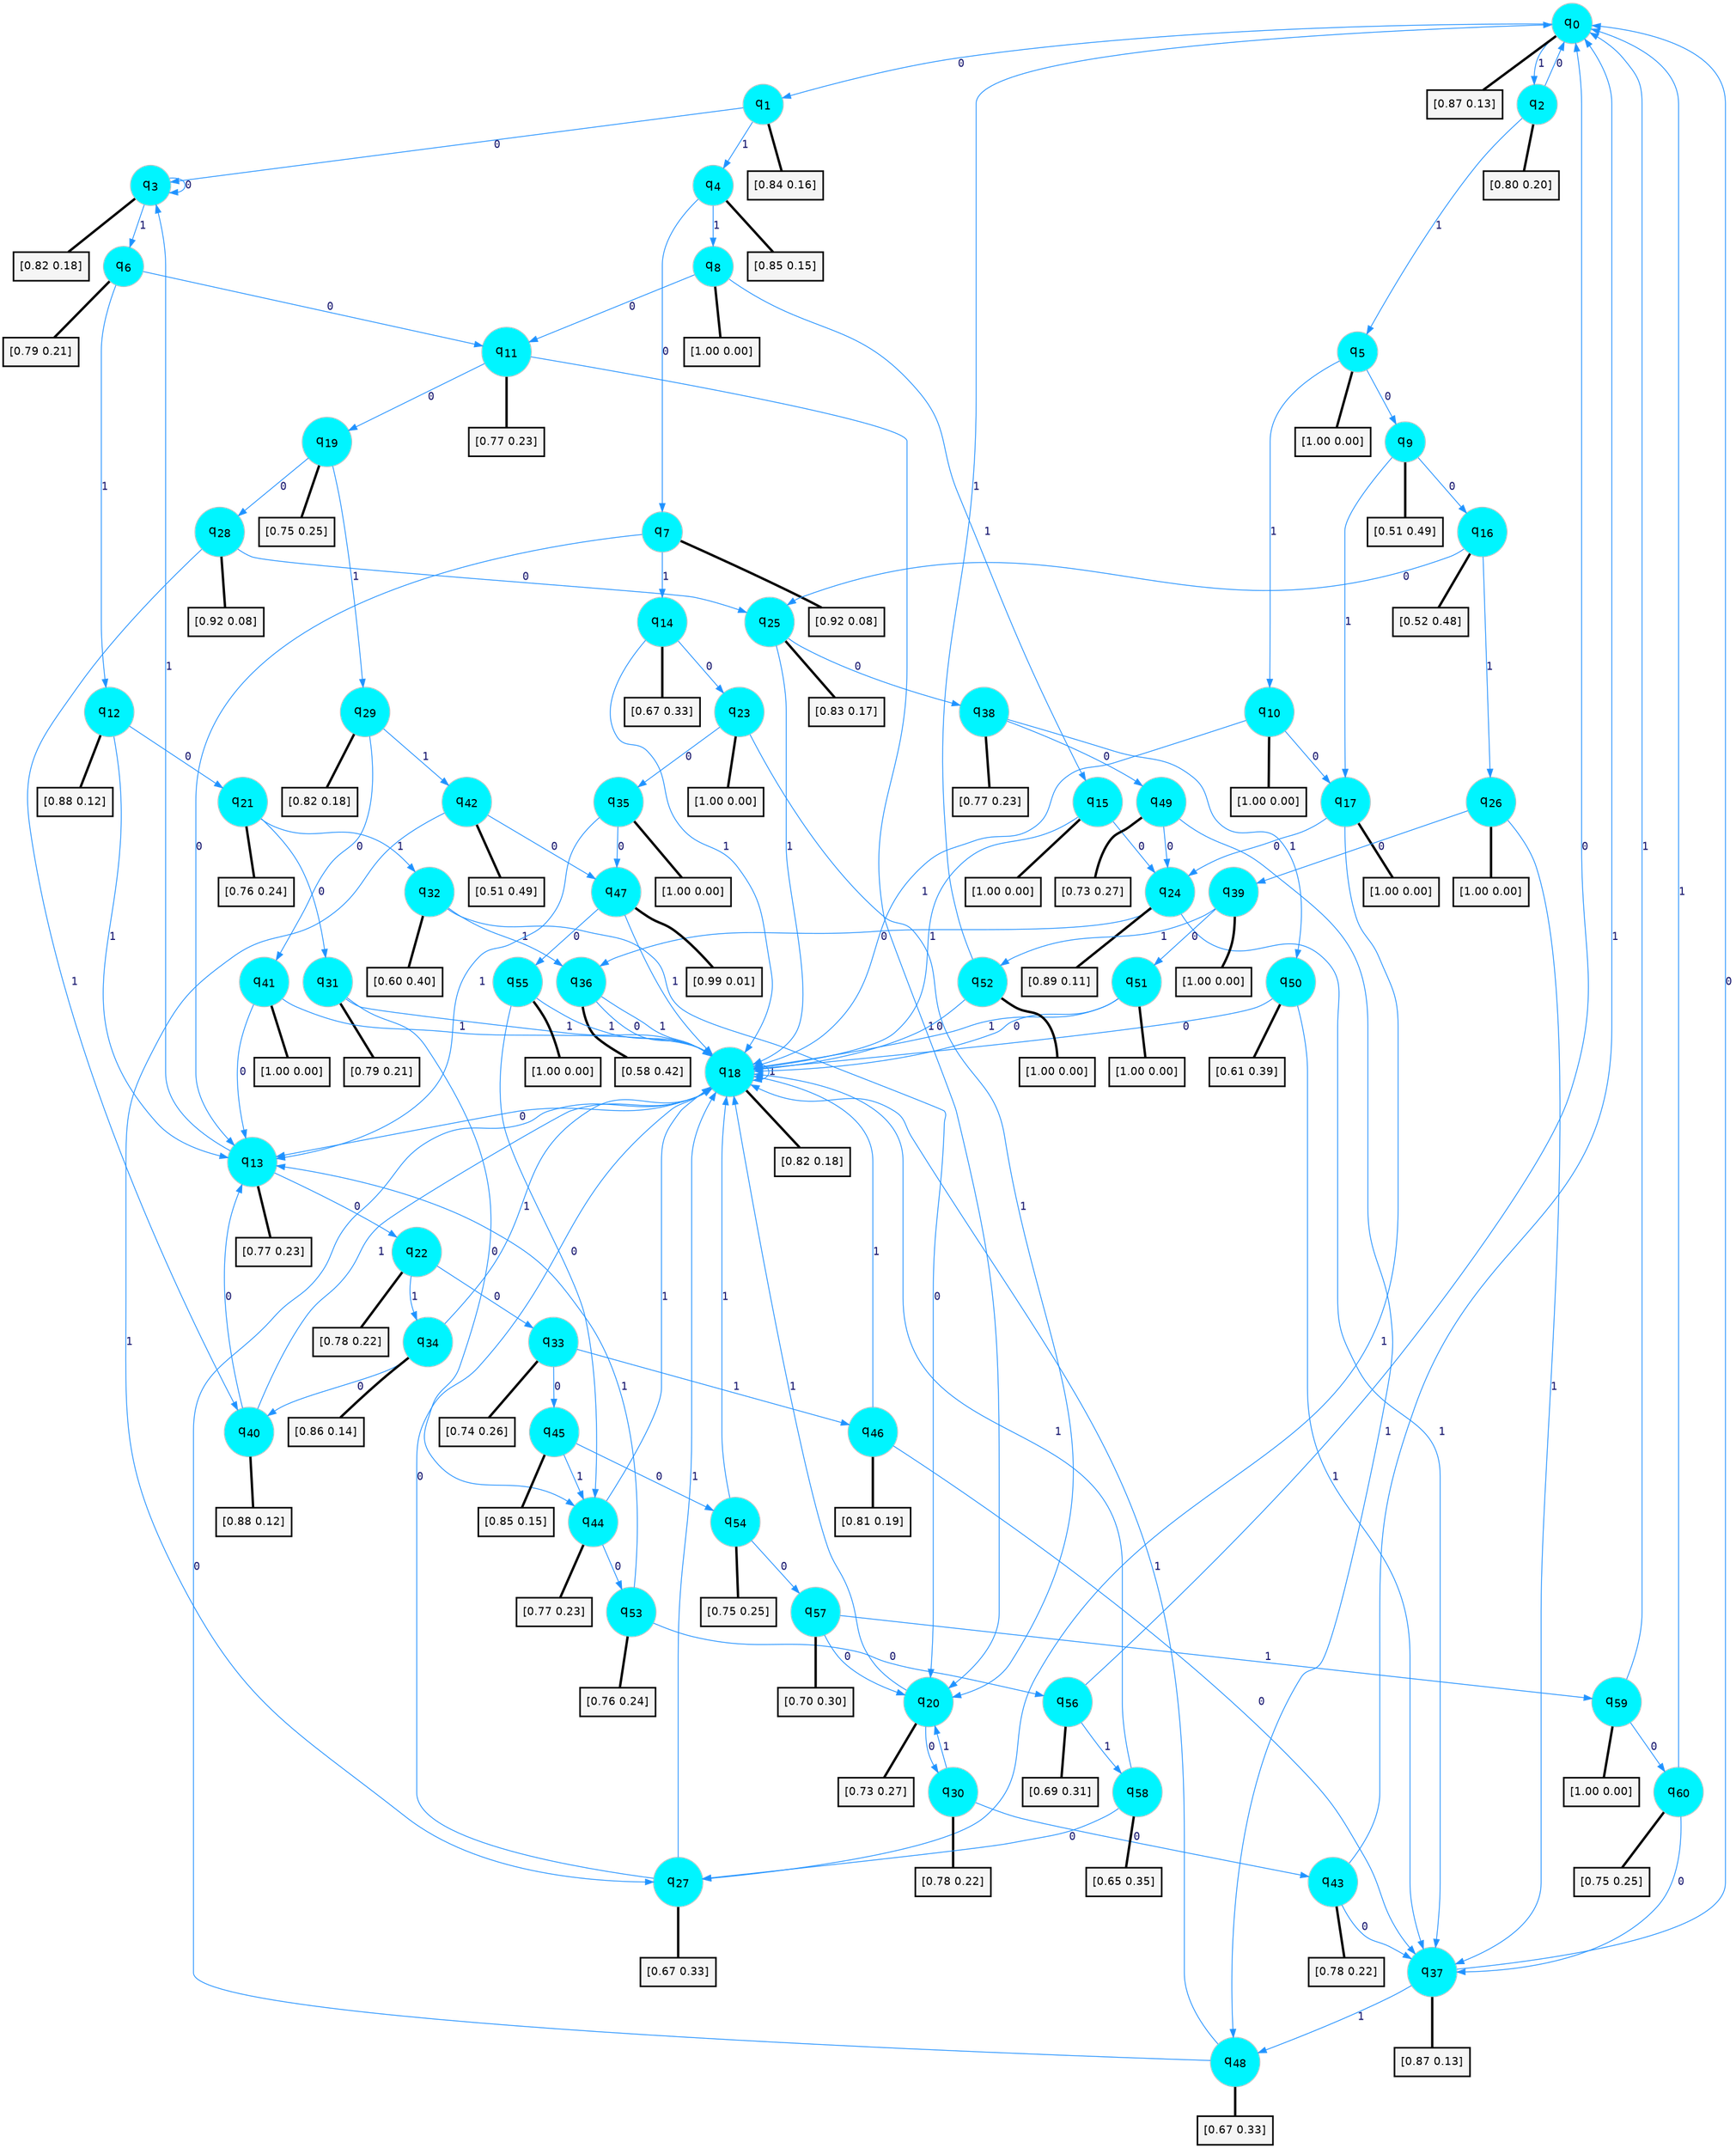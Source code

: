digraph G {
graph [
bgcolor=transparent, dpi=300, rankdir=TD, size="40,25"];
node [
color=gray, fillcolor=turquoise1, fontcolor=black, fontname=Helvetica, fontsize=16, fontweight=bold, shape=circle, style=filled];
edge [
arrowsize=1, color=dodgerblue1, fontcolor=midnightblue, fontname=courier, fontweight=bold, penwidth=1, style=solid, weight=20];
0[label=<q<SUB>0</SUB>>];
1[label=<q<SUB>1</SUB>>];
2[label=<q<SUB>2</SUB>>];
3[label=<q<SUB>3</SUB>>];
4[label=<q<SUB>4</SUB>>];
5[label=<q<SUB>5</SUB>>];
6[label=<q<SUB>6</SUB>>];
7[label=<q<SUB>7</SUB>>];
8[label=<q<SUB>8</SUB>>];
9[label=<q<SUB>9</SUB>>];
10[label=<q<SUB>10</SUB>>];
11[label=<q<SUB>11</SUB>>];
12[label=<q<SUB>12</SUB>>];
13[label=<q<SUB>13</SUB>>];
14[label=<q<SUB>14</SUB>>];
15[label=<q<SUB>15</SUB>>];
16[label=<q<SUB>16</SUB>>];
17[label=<q<SUB>17</SUB>>];
18[label=<q<SUB>18</SUB>>];
19[label=<q<SUB>19</SUB>>];
20[label=<q<SUB>20</SUB>>];
21[label=<q<SUB>21</SUB>>];
22[label=<q<SUB>22</SUB>>];
23[label=<q<SUB>23</SUB>>];
24[label=<q<SUB>24</SUB>>];
25[label=<q<SUB>25</SUB>>];
26[label=<q<SUB>26</SUB>>];
27[label=<q<SUB>27</SUB>>];
28[label=<q<SUB>28</SUB>>];
29[label=<q<SUB>29</SUB>>];
30[label=<q<SUB>30</SUB>>];
31[label=<q<SUB>31</SUB>>];
32[label=<q<SUB>32</SUB>>];
33[label=<q<SUB>33</SUB>>];
34[label=<q<SUB>34</SUB>>];
35[label=<q<SUB>35</SUB>>];
36[label=<q<SUB>36</SUB>>];
37[label=<q<SUB>37</SUB>>];
38[label=<q<SUB>38</SUB>>];
39[label=<q<SUB>39</SUB>>];
40[label=<q<SUB>40</SUB>>];
41[label=<q<SUB>41</SUB>>];
42[label=<q<SUB>42</SUB>>];
43[label=<q<SUB>43</SUB>>];
44[label=<q<SUB>44</SUB>>];
45[label=<q<SUB>45</SUB>>];
46[label=<q<SUB>46</SUB>>];
47[label=<q<SUB>47</SUB>>];
48[label=<q<SUB>48</SUB>>];
49[label=<q<SUB>49</SUB>>];
50[label=<q<SUB>50</SUB>>];
51[label=<q<SUB>51</SUB>>];
52[label=<q<SUB>52</SUB>>];
53[label=<q<SUB>53</SUB>>];
54[label=<q<SUB>54</SUB>>];
55[label=<q<SUB>55</SUB>>];
56[label=<q<SUB>56</SUB>>];
57[label=<q<SUB>57</SUB>>];
58[label=<q<SUB>58</SUB>>];
59[label=<q<SUB>59</SUB>>];
60[label=<q<SUB>60</SUB>>];
61[label="[0.87 0.13]", shape=box,fontcolor=black, fontname=Helvetica, fontsize=14, penwidth=2, fillcolor=whitesmoke,color=black];
62[label="[0.84 0.16]", shape=box,fontcolor=black, fontname=Helvetica, fontsize=14, penwidth=2, fillcolor=whitesmoke,color=black];
63[label="[0.80 0.20]", shape=box,fontcolor=black, fontname=Helvetica, fontsize=14, penwidth=2, fillcolor=whitesmoke,color=black];
64[label="[0.82 0.18]", shape=box,fontcolor=black, fontname=Helvetica, fontsize=14, penwidth=2, fillcolor=whitesmoke,color=black];
65[label="[0.85 0.15]", shape=box,fontcolor=black, fontname=Helvetica, fontsize=14, penwidth=2, fillcolor=whitesmoke,color=black];
66[label="[1.00 0.00]", shape=box,fontcolor=black, fontname=Helvetica, fontsize=14, penwidth=2, fillcolor=whitesmoke,color=black];
67[label="[0.79 0.21]", shape=box,fontcolor=black, fontname=Helvetica, fontsize=14, penwidth=2, fillcolor=whitesmoke,color=black];
68[label="[0.92 0.08]", shape=box,fontcolor=black, fontname=Helvetica, fontsize=14, penwidth=2, fillcolor=whitesmoke,color=black];
69[label="[1.00 0.00]", shape=box,fontcolor=black, fontname=Helvetica, fontsize=14, penwidth=2, fillcolor=whitesmoke,color=black];
70[label="[0.51 0.49]", shape=box,fontcolor=black, fontname=Helvetica, fontsize=14, penwidth=2, fillcolor=whitesmoke,color=black];
71[label="[1.00 0.00]", shape=box,fontcolor=black, fontname=Helvetica, fontsize=14, penwidth=2, fillcolor=whitesmoke,color=black];
72[label="[0.77 0.23]", shape=box,fontcolor=black, fontname=Helvetica, fontsize=14, penwidth=2, fillcolor=whitesmoke,color=black];
73[label="[0.88 0.12]", shape=box,fontcolor=black, fontname=Helvetica, fontsize=14, penwidth=2, fillcolor=whitesmoke,color=black];
74[label="[0.77 0.23]", shape=box,fontcolor=black, fontname=Helvetica, fontsize=14, penwidth=2, fillcolor=whitesmoke,color=black];
75[label="[0.67 0.33]", shape=box,fontcolor=black, fontname=Helvetica, fontsize=14, penwidth=2, fillcolor=whitesmoke,color=black];
76[label="[1.00 0.00]", shape=box,fontcolor=black, fontname=Helvetica, fontsize=14, penwidth=2, fillcolor=whitesmoke,color=black];
77[label="[0.52 0.48]", shape=box,fontcolor=black, fontname=Helvetica, fontsize=14, penwidth=2, fillcolor=whitesmoke,color=black];
78[label="[1.00 0.00]", shape=box,fontcolor=black, fontname=Helvetica, fontsize=14, penwidth=2, fillcolor=whitesmoke,color=black];
79[label="[0.82 0.18]", shape=box,fontcolor=black, fontname=Helvetica, fontsize=14, penwidth=2, fillcolor=whitesmoke,color=black];
80[label="[0.75 0.25]", shape=box,fontcolor=black, fontname=Helvetica, fontsize=14, penwidth=2, fillcolor=whitesmoke,color=black];
81[label="[0.73 0.27]", shape=box,fontcolor=black, fontname=Helvetica, fontsize=14, penwidth=2, fillcolor=whitesmoke,color=black];
82[label="[0.76 0.24]", shape=box,fontcolor=black, fontname=Helvetica, fontsize=14, penwidth=2, fillcolor=whitesmoke,color=black];
83[label="[0.78 0.22]", shape=box,fontcolor=black, fontname=Helvetica, fontsize=14, penwidth=2, fillcolor=whitesmoke,color=black];
84[label="[1.00 0.00]", shape=box,fontcolor=black, fontname=Helvetica, fontsize=14, penwidth=2, fillcolor=whitesmoke,color=black];
85[label="[0.89 0.11]", shape=box,fontcolor=black, fontname=Helvetica, fontsize=14, penwidth=2, fillcolor=whitesmoke,color=black];
86[label="[0.83 0.17]", shape=box,fontcolor=black, fontname=Helvetica, fontsize=14, penwidth=2, fillcolor=whitesmoke,color=black];
87[label="[1.00 0.00]", shape=box,fontcolor=black, fontname=Helvetica, fontsize=14, penwidth=2, fillcolor=whitesmoke,color=black];
88[label="[0.67 0.33]", shape=box,fontcolor=black, fontname=Helvetica, fontsize=14, penwidth=2, fillcolor=whitesmoke,color=black];
89[label="[0.92 0.08]", shape=box,fontcolor=black, fontname=Helvetica, fontsize=14, penwidth=2, fillcolor=whitesmoke,color=black];
90[label="[0.82 0.18]", shape=box,fontcolor=black, fontname=Helvetica, fontsize=14, penwidth=2, fillcolor=whitesmoke,color=black];
91[label="[0.78 0.22]", shape=box,fontcolor=black, fontname=Helvetica, fontsize=14, penwidth=2, fillcolor=whitesmoke,color=black];
92[label="[0.79 0.21]", shape=box,fontcolor=black, fontname=Helvetica, fontsize=14, penwidth=2, fillcolor=whitesmoke,color=black];
93[label="[0.60 0.40]", shape=box,fontcolor=black, fontname=Helvetica, fontsize=14, penwidth=2, fillcolor=whitesmoke,color=black];
94[label="[0.74 0.26]", shape=box,fontcolor=black, fontname=Helvetica, fontsize=14, penwidth=2, fillcolor=whitesmoke,color=black];
95[label="[0.86 0.14]", shape=box,fontcolor=black, fontname=Helvetica, fontsize=14, penwidth=2, fillcolor=whitesmoke,color=black];
96[label="[1.00 0.00]", shape=box,fontcolor=black, fontname=Helvetica, fontsize=14, penwidth=2, fillcolor=whitesmoke,color=black];
97[label="[0.58 0.42]", shape=box,fontcolor=black, fontname=Helvetica, fontsize=14, penwidth=2, fillcolor=whitesmoke,color=black];
98[label="[0.87 0.13]", shape=box,fontcolor=black, fontname=Helvetica, fontsize=14, penwidth=2, fillcolor=whitesmoke,color=black];
99[label="[0.77 0.23]", shape=box,fontcolor=black, fontname=Helvetica, fontsize=14, penwidth=2, fillcolor=whitesmoke,color=black];
100[label="[1.00 0.00]", shape=box,fontcolor=black, fontname=Helvetica, fontsize=14, penwidth=2, fillcolor=whitesmoke,color=black];
101[label="[0.88 0.12]", shape=box,fontcolor=black, fontname=Helvetica, fontsize=14, penwidth=2, fillcolor=whitesmoke,color=black];
102[label="[1.00 0.00]", shape=box,fontcolor=black, fontname=Helvetica, fontsize=14, penwidth=2, fillcolor=whitesmoke,color=black];
103[label="[0.51 0.49]", shape=box,fontcolor=black, fontname=Helvetica, fontsize=14, penwidth=2, fillcolor=whitesmoke,color=black];
104[label="[0.78 0.22]", shape=box,fontcolor=black, fontname=Helvetica, fontsize=14, penwidth=2, fillcolor=whitesmoke,color=black];
105[label="[0.77 0.23]", shape=box,fontcolor=black, fontname=Helvetica, fontsize=14, penwidth=2, fillcolor=whitesmoke,color=black];
106[label="[0.85 0.15]", shape=box,fontcolor=black, fontname=Helvetica, fontsize=14, penwidth=2, fillcolor=whitesmoke,color=black];
107[label="[0.81 0.19]", shape=box,fontcolor=black, fontname=Helvetica, fontsize=14, penwidth=2, fillcolor=whitesmoke,color=black];
108[label="[0.99 0.01]", shape=box,fontcolor=black, fontname=Helvetica, fontsize=14, penwidth=2, fillcolor=whitesmoke,color=black];
109[label="[0.67 0.33]", shape=box,fontcolor=black, fontname=Helvetica, fontsize=14, penwidth=2, fillcolor=whitesmoke,color=black];
110[label="[0.73 0.27]", shape=box,fontcolor=black, fontname=Helvetica, fontsize=14, penwidth=2, fillcolor=whitesmoke,color=black];
111[label="[0.61 0.39]", shape=box,fontcolor=black, fontname=Helvetica, fontsize=14, penwidth=2, fillcolor=whitesmoke,color=black];
112[label="[1.00 0.00]", shape=box,fontcolor=black, fontname=Helvetica, fontsize=14, penwidth=2, fillcolor=whitesmoke,color=black];
113[label="[1.00 0.00]", shape=box,fontcolor=black, fontname=Helvetica, fontsize=14, penwidth=2, fillcolor=whitesmoke,color=black];
114[label="[0.76 0.24]", shape=box,fontcolor=black, fontname=Helvetica, fontsize=14, penwidth=2, fillcolor=whitesmoke,color=black];
115[label="[0.75 0.25]", shape=box,fontcolor=black, fontname=Helvetica, fontsize=14, penwidth=2, fillcolor=whitesmoke,color=black];
116[label="[1.00 0.00]", shape=box,fontcolor=black, fontname=Helvetica, fontsize=14, penwidth=2, fillcolor=whitesmoke,color=black];
117[label="[0.69 0.31]", shape=box,fontcolor=black, fontname=Helvetica, fontsize=14, penwidth=2, fillcolor=whitesmoke,color=black];
118[label="[0.70 0.30]", shape=box,fontcolor=black, fontname=Helvetica, fontsize=14, penwidth=2, fillcolor=whitesmoke,color=black];
119[label="[0.65 0.35]", shape=box,fontcolor=black, fontname=Helvetica, fontsize=14, penwidth=2, fillcolor=whitesmoke,color=black];
120[label="[1.00 0.00]", shape=box,fontcolor=black, fontname=Helvetica, fontsize=14, penwidth=2, fillcolor=whitesmoke,color=black];
121[label="[0.75 0.25]", shape=box,fontcolor=black, fontname=Helvetica, fontsize=14, penwidth=2, fillcolor=whitesmoke,color=black];
0->1 [label=0];
0->2 [label=1];
0->61 [arrowhead=none, penwidth=3,color=black];
1->3 [label=0];
1->4 [label=1];
1->62 [arrowhead=none, penwidth=3,color=black];
2->0 [label=0];
2->5 [label=1];
2->63 [arrowhead=none, penwidth=3,color=black];
3->3 [label=0];
3->6 [label=1];
3->64 [arrowhead=none, penwidth=3,color=black];
4->7 [label=0];
4->8 [label=1];
4->65 [arrowhead=none, penwidth=3,color=black];
5->9 [label=0];
5->10 [label=1];
5->66 [arrowhead=none, penwidth=3,color=black];
6->11 [label=0];
6->12 [label=1];
6->67 [arrowhead=none, penwidth=3,color=black];
7->13 [label=0];
7->14 [label=1];
7->68 [arrowhead=none, penwidth=3,color=black];
8->11 [label=0];
8->15 [label=1];
8->69 [arrowhead=none, penwidth=3,color=black];
9->16 [label=0];
9->17 [label=1];
9->70 [arrowhead=none, penwidth=3,color=black];
10->17 [label=0];
10->18 [label=1];
10->71 [arrowhead=none, penwidth=3,color=black];
11->19 [label=0];
11->20 [label=1];
11->72 [arrowhead=none, penwidth=3,color=black];
12->21 [label=0];
12->13 [label=1];
12->73 [arrowhead=none, penwidth=3,color=black];
13->22 [label=0];
13->3 [label=1];
13->74 [arrowhead=none, penwidth=3,color=black];
14->23 [label=0];
14->18 [label=1];
14->75 [arrowhead=none, penwidth=3,color=black];
15->24 [label=0];
15->18 [label=1];
15->76 [arrowhead=none, penwidth=3,color=black];
16->25 [label=0];
16->26 [label=1];
16->77 [arrowhead=none, penwidth=3,color=black];
17->24 [label=0];
17->27 [label=1];
17->78 [arrowhead=none, penwidth=3,color=black];
18->13 [label=0];
18->18 [label=1];
18->79 [arrowhead=none, penwidth=3,color=black];
19->28 [label=0];
19->29 [label=1];
19->80 [arrowhead=none, penwidth=3,color=black];
20->30 [label=0];
20->18 [label=1];
20->81 [arrowhead=none, penwidth=3,color=black];
21->31 [label=0];
21->32 [label=1];
21->82 [arrowhead=none, penwidth=3,color=black];
22->33 [label=0];
22->34 [label=1];
22->83 [arrowhead=none, penwidth=3,color=black];
23->35 [label=0];
23->20 [label=1];
23->84 [arrowhead=none, penwidth=3,color=black];
24->36 [label=0];
24->37 [label=1];
24->85 [arrowhead=none, penwidth=3,color=black];
25->38 [label=0];
25->18 [label=1];
25->86 [arrowhead=none, penwidth=3,color=black];
26->39 [label=0];
26->37 [label=1];
26->87 [arrowhead=none, penwidth=3,color=black];
27->18 [label=0];
27->18 [label=1];
27->88 [arrowhead=none, penwidth=3,color=black];
28->25 [label=0];
28->40 [label=1];
28->89 [arrowhead=none, penwidth=3,color=black];
29->41 [label=0];
29->42 [label=1];
29->90 [arrowhead=none, penwidth=3,color=black];
30->43 [label=0];
30->20 [label=1];
30->91 [arrowhead=none, penwidth=3,color=black];
31->44 [label=0];
31->18 [label=1];
31->92 [arrowhead=none, penwidth=3,color=black];
32->20 [label=0];
32->36 [label=1];
32->93 [arrowhead=none, penwidth=3,color=black];
33->45 [label=0];
33->46 [label=1];
33->94 [arrowhead=none, penwidth=3,color=black];
34->40 [label=0];
34->18 [label=1];
34->95 [arrowhead=none, penwidth=3,color=black];
35->47 [label=0];
35->13 [label=1];
35->96 [arrowhead=none, penwidth=3,color=black];
36->18 [label=0];
36->18 [label=1];
36->97 [arrowhead=none, penwidth=3,color=black];
37->0 [label=0];
37->48 [label=1];
37->98 [arrowhead=none, penwidth=3,color=black];
38->49 [label=0];
38->50 [label=1];
38->99 [arrowhead=none, penwidth=3,color=black];
39->51 [label=0];
39->52 [label=1];
39->100 [arrowhead=none, penwidth=3,color=black];
40->13 [label=0];
40->18 [label=1];
40->101 [arrowhead=none, penwidth=3,color=black];
41->13 [label=0];
41->18 [label=1];
41->102 [arrowhead=none, penwidth=3,color=black];
42->47 [label=0];
42->27 [label=1];
42->103 [arrowhead=none, penwidth=3,color=black];
43->37 [label=0];
43->0 [label=1];
43->104 [arrowhead=none, penwidth=3,color=black];
44->53 [label=0];
44->18 [label=1];
44->105 [arrowhead=none, penwidth=3,color=black];
45->54 [label=0];
45->44 [label=1];
45->106 [arrowhead=none, penwidth=3,color=black];
46->37 [label=0];
46->18 [label=1];
46->107 [arrowhead=none, penwidth=3,color=black];
47->55 [label=0];
47->18 [label=1];
47->108 [arrowhead=none, penwidth=3,color=black];
48->18 [label=0];
48->18 [label=1];
48->109 [arrowhead=none, penwidth=3,color=black];
49->24 [label=0];
49->48 [label=1];
49->110 [arrowhead=none, penwidth=3,color=black];
50->18 [label=0];
50->37 [label=1];
50->111 [arrowhead=none, penwidth=3,color=black];
51->18 [label=0];
51->18 [label=1];
51->112 [arrowhead=none, penwidth=3,color=black];
52->18 [label=0];
52->0 [label=1];
52->113 [arrowhead=none, penwidth=3,color=black];
53->56 [label=0];
53->13 [label=1];
53->114 [arrowhead=none, penwidth=3,color=black];
54->57 [label=0];
54->18 [label=1];
54->115 [arrowhead=none, penwidth=3,color=black];
55->44 [label=0];
55->18 [label=1];
55->116 [arrowhead=none, penwidth=3,color=black];
56->0 [label=0];
56->58 [label=1];
56->117 [arrowhead=none, penwidth=3,color=black];
57->20 [label=0];
57->59 [label=1];
57->118 [arrowhead=none, penwidth=3,color=black];
58->27 [label=0];
58->18 [label=1];
58->119 [arrowhead=none, penwidth=3,color=black];
59->60 [label=0];
59->0 [label=1];
59->120 [arrowhead=none, penwidth=3,color=black];
60->37 [label=0];
60->0 [label=1];
60->121 [arrowhead=none, penwidth=3,color=black];
}
